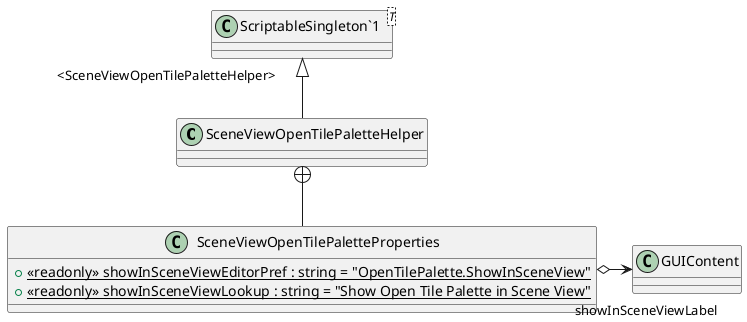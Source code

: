 @startuml
class SceneViewOpenTilePaletteHelper {
}
class "ScriptableSingleton`1"<T> {
}
class SceneViewOpenTilePaletteProperties {
    + {static} <<readonly>> showInSceneViewEditorPref : string = "OpenTilePalette.ShowInSceneView"
    + {static} <<readonly>> showInSceneViewLookup : string = "Show Open Tile Palette in Scene View"
}
"ScriptableSingleton`1" "<SceneViewOpenTilePaletteHelper>" <|-- SceneViewOpenTilePaletteHelper
SceneViewOpenTilePaletteHelper +-- SceneViewOpenTilePaletteProperties
SceneViewOpenTilePaletteProperties o-> "showInSceneViewLabel" GUIContent
@enduml

